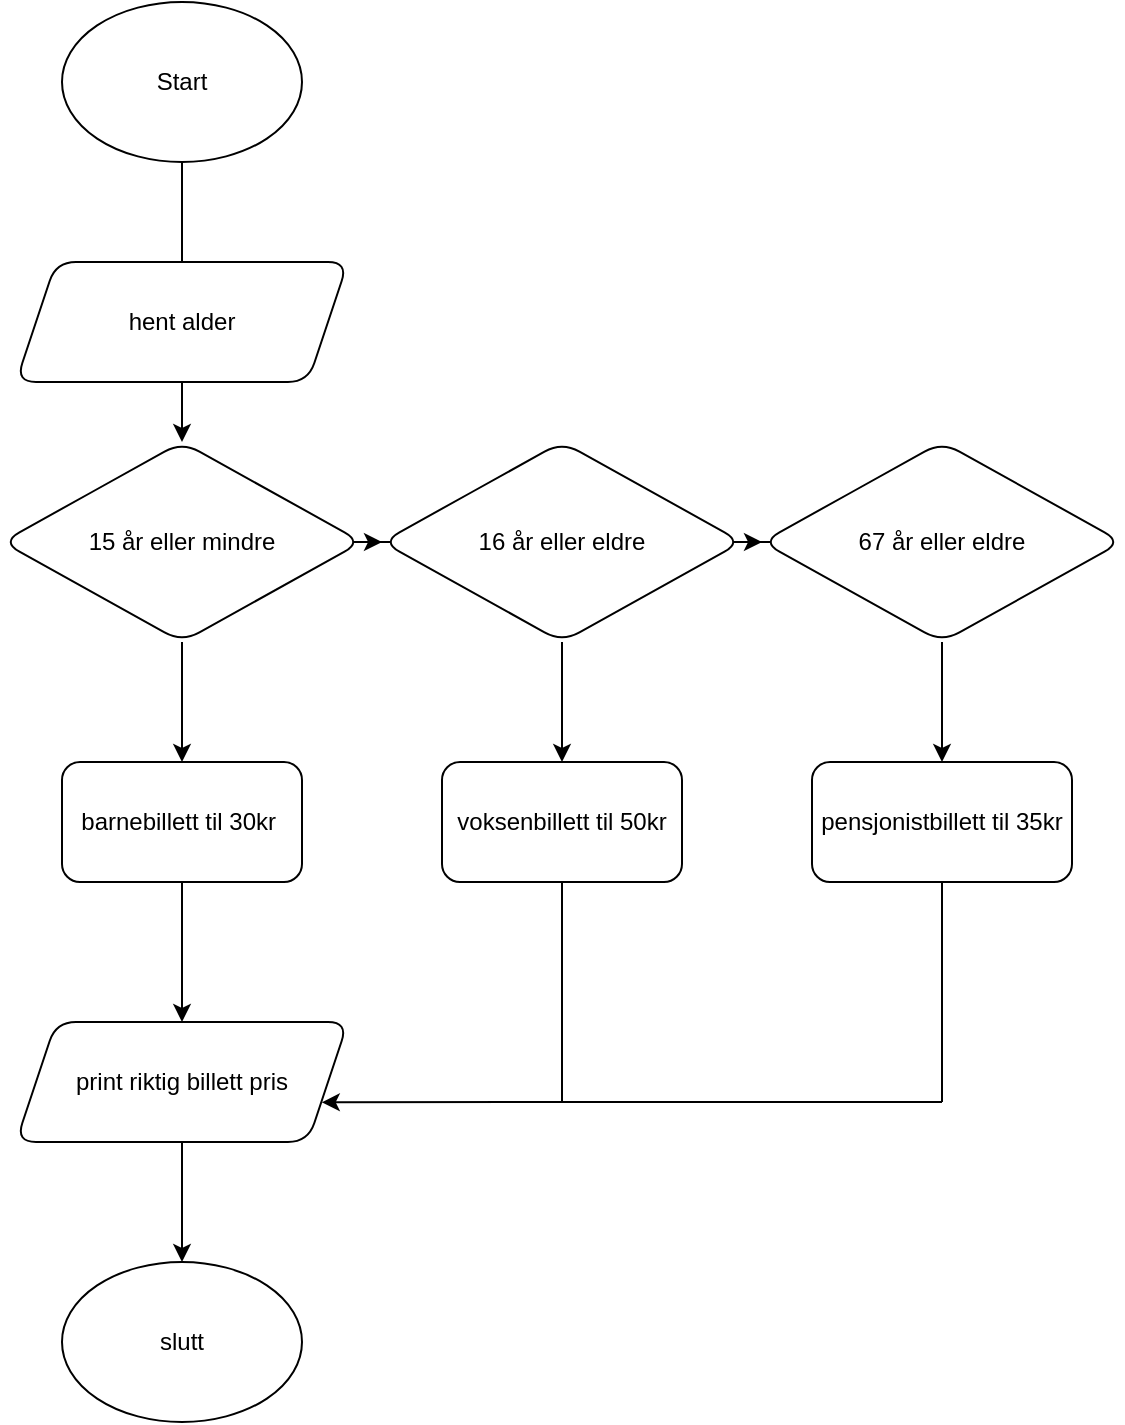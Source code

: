 <mxfile version="22.1.18" type="device">
  <diagram name="Page-1" id="6Ov4g0nnUh7b5Jdk99V_">
    <mxGraphModel dx="1122" dy="712" grid="1" gridSize="10" guides="1" tooltips="1" connect="1" arrows="1" fold="1" page="1" pageScale="1" pageWidth="827" pageHeight="1169" math="0" shadow="0">
      <root>
        <mxCell id="0" />
        <mxCell id="1" parent="0" />
        <mxCell id="ql_CnQV5jqwBRKCH-6U8-1" value="Start" style="ellipse;whiteSpace=wrap;html=1;" vertex="1" parent="1">
          <mxGeometry x="350" y="270" width="120" height="80" as="geometry" />
        </mxCell>
        <mxCell id="ql_CnQV5jqwBRKCH-6U8-13" value="" style="edgeStyle=orthogonalEdgeStyle;rounded=0;orthogonalLoop=1;jettySize=auto;html=1;" edge="1" parent="1" source="ql_CnQV5jqwBRKCH-6U8-2" target="ql_CnQV5jqwBRKCH-6U8-4">
          <mxGeometry relative="1" as="geometry" />
        </mxCell>
        <mxCell id="ql_CnQV5jqwBRKCH-6U8-2" value="hent alder" style="shape=parallelogram;perimeter=parallelogramPerimeter;whiteSpace=wrap;html=1;fixedSize=1;rounded=1;" vertex="1" parent="1">
          <mxGeometry x="327" y="400" width="166" height="60" as="geometry" />
        </mxCell>
        <mxCell id="ql_CnQV5jqwBRKCH-6U8-3" value="" style="endArrow=none;html=1;rounded=0;entryX=0.5;entryY=1;entryDx=0;entryDy=0;" edge="1" parent="1" target="ql_CnQV5jqwBRKCH-6U8-1">
          <mxGeometry width="50" height="50" relative="1" as="geometry">
            <mxPoint x="410" y="400" as="sourcePoint" />
            <mxPoint x="440" y="380" as="targetPoint" />
          </mxGeometry>
        </mxCell>
        <mxCell id="ql_CnQV5jqwBRKCH-6U8-12" value="" style="edgeStyle=orthogonalEdgeStyle;rounded=0;orthogonalLoop=1;jettySize=auto;html=1;" edge="1" parent="1" source="ql_CnQV5jqwBRKCH-6U8-4" target="ql_CnQV5jqwBRKCH-6U8-5">
          <mxGeometry relative="1" as="geometry" />
        </mxCell>
        <mxCell id="ql_CnQV5jqwBRKCH-6U8-17" value="" style="edgeStyle=orthogonalEdgeStyle;rounded=0;orthogonalLoop=1;jettySize=auto;html=1;" edge="1" parent="1" source="ql_CnQV5jqwBRKCH-6U8-4" target="ql_CnQV5jqwBRKCH-6U8-16">
          <mxGeometry relative="1" as="geometry" />
        </mxCell>
        <mxCell id="ql_CnQV5jqwBRKCH-6U8-4" value="15 år eller mindre" style="rhombus;whiteSpace=wrap;html=1;rounded=1;" vertex="1" parent="1">
          <mxGeometry x="320" y="490" width="180" height="100" as="geometry" />
        </mxCell>
        <mxCell id="ql_CnQV5jqwBRKCH-6U8-11" value="" style="edgeStyle=orthogonalEdgeStyle;rounded=0;orthogonalLoop=1;jettySize=auto;html=1;" edge="1" parent="1" source="ql_CnQV5jqwBRKCH-6U8-5" target="ql_CnQV5jqwBRKCH-6U8-6">
          <mxGeometry relative="1" as="geometry" />
        </mxCell>
        <mxCell id="ql_CnQV5jqwBRKCH-6U8-18" value="" style="edgeStyle=orthogonalEdgeStyle;rounded=0;orthogonalLoop=1;jettySize=auto;html=1;" edge="1" parent="1" source="ql_CnQV5jqwBRKCH-6U8-5" target="ql_CnQV5jqwBRKCH-6U8-15">
          <mxGeometry relative="1" as="geometry" />
        </mxCell>
        <mxCell id="ql_CnQV5jqwBRKCH-6U8-5" value="16 år eller eldre" style="rhombus;whiteSpace=wrap;html=1;rounded=1;" vertex="1" parent="1">
          <mxGeometry x="510" y="490" width="180" height="100" as="geometry" />
        </mxCell>
        <mxCell id="ql_CnQV5jqwBRKCH-6U8-19" value="" style="edgeStyle=orthogonalEdgeStyle;rounded=0;orthogonalLoop=1;jettySize=auto;html=1;" edge="1" parent="1" source="ql_CnQV5jqwBRKCH-6U8-6" target="ql_CnQV5jqwBRKCH-6U8-14">
          <mxGeometry relative="1" as="geometry" />
        </mxCell>
        <mxCell id="ql_CnQV5jqwBRKCH-6U8-6" value="67 år eller eldre" style="rhombus;whiteSpace=wrap;html=1;rounded=1;" vertex="1" parent="1">
          <mxGeometry x="700" y="490" width="180" height="100" as="geometry" />
        </mxCell>
        <mxCell id="ql_CnQV5jqwBRKCH-6U8-14" value="pensjonistbillett til 35kr" style="rounded=1;whiteSpace=wrap;html=1;" vertex="1" parent="1">
          <mxGeometry x="725" y="650" width="130" height="60" as="geometry" />
        </mxCell>
        <mxCell id="ql_CnQV5jqwBRKCH-6U8-15" value="voksenbillett til 50kr" style="rounded=1;whiteSpace=wrap;html=1;" vertex="1" parent="1">
          <mxGeometry x="540" y="650" width="120" height="60" as="geometry" />
        </mxCell>
        <mxCell id="ql_CnQV5jqwBRKCH-6U8-21" value="" style="edgeStyle=orthogonalEdgeStyle;rounded=0;orthogonalLoop=1;jettySize=auto;html=1;" edge="1" parent="1" source="ql_CnQV5jqwBRKCH-6U8-16" target="ql_CnQV5jqwBRKCH-6U8-20">
          <mxGeometry relative="1" as="geometry" />
        </mxCell>
        <mxCell id="ql_CnQV5jqwBRKCH-6U8-16" value="barnebillett til 30kr&amp;nbsp;" style="rounded=1;whiteSpace=wrap;html=1;" vertex="1" parent="1">
          <mxGeometry x="350" y="650" width="120" height="60" as="geometry" />
        </mxCell>
        <mxCell id="ql_CnQV5jqwBRKCH-6U8-30" style="edgeStyle=orthogonalEdgeStyle;rounded=0;orthogonalLoop=1;jettySize=auto;html=1;entryX=0.5;entryY=0;entryDx=0;entryDy=0;" edge="1" parent="1" source="ql_CnQV5jqwBRKCH-6U8-20" target="ql_CnQV5jqwBRKCH-6U8-29">
          <mxGeometry relative="1" as="geometry" />
        </mxCell>
        <mxCell id="ql_CnQV5jqwBRKCH-6U8-20" value="print riktig billett pris" style="shape=parallelogram;perimeter=parallelogramPerimeter;whiteSpace=wrap;html=1;fixedSize=1;rounded=1;" vertex="1" parent="1">
          <mxGeometry x="327" y="780" width="166" height="60" as="geometry" />
        </mxCell>
        <mxCell id="ql_CnQV5jqwBRKCH-6U8-24" value="" style="endArrow=none;html=1;rounded=0;" edge="1" parent="1">
          <mxGeometry width="50" height="50" relative="1" as="geometry">
            <mxPoint x="600" y="820" as="sourcePoint" />
            <mxPoint x="600" y="710" as="targetPoint" />
          </mxGeometry>
        </mxCell>
        <mxCell id="ql_CnQV5jqwBRKCH-6U8-26" value="" style="endArrow=classic;html=1;rounded=0;entryX=0.921;entryY=0.669;entryDx=0;entryDy=0;entryPerimeter=0;" edge="1" parent="1" target="ql_CnQV5jqwBRKCH-6U8-20">
          <mxGeometry width="50" height="50" relative="1" as="geometry">
            <mxPoint x="600" y="820" as="sourcePoint" />
            <mxPoint x="610" y="700" as="targetPoint" />
          </mxGeometry>
        </mxCell>
        <mxCell id="ql_CnQV5jqwBRKCH-6U8-27" value="" style="endArrow=none;html=1;rounded=0;entryX=0.5;entryY=1;entryDx=0;entryDy=0;" edge="1" parent="1" target="ql_CnQV5jqwBRKCH-6U8-14">
          <mxGeometry width="50" height="50" relative="1" as="geometry">
            <mxPoint x="790" y="820" as="sourcePoint" />
            <mxPoint x="610" y="700" as="targetPoint" />
          </mxGeometry>
        </mxCell>
        <mxCell id="ql_CnQV5jqwBRKCH-6U8-28" value="" style="endArrow=none;html=1;rounded=0;" edge="1" parent="1">
          <mxGeometry width="50" height="50" relative="1" as="geometry">
            <mxPoint x="790" y="820" as="sourcePoint" />
            <mxPoint x="600" y="820" as="targetPoint" />
          </mxGeometry>
        </mxCell>
        <mxCell id="ql_CnQV5jqwBRKCH-6U8-29" value="slutt" style="ellipse;whiteSpace=wrap;html=1;" vertex="1" parent="1">
          <mxGeometry x="350" y="900" width="120" height="80" as="geometry" />
        </mxCell>
      </root>
    </mxGraphModel>
  </diagram>
</mxfile>
